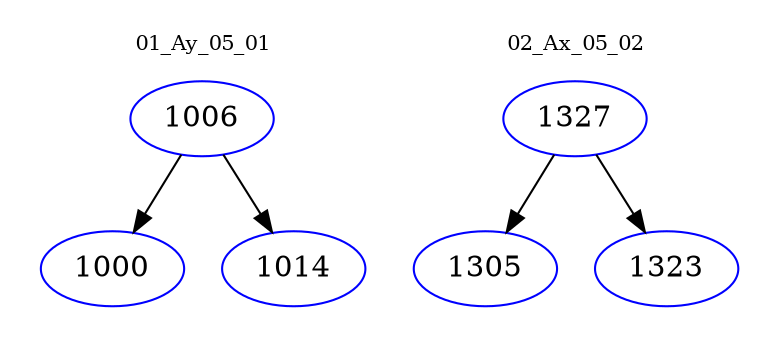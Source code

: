 digraph{
subgraph cluster_0 {
color = white
label = "01_Ay_05_01";
fontsize=10;
T0_1006 [label="1006", color="blue"]
T0_1006 -> T0_1000 [color="black"]
T0_1000 [label="1000", color="blue"]
T0_1006 -> T0_1014 [color="black"]
T0_1014 [label="1014", color="blue"]
}
subgraph cluster_1 {
color = white
label = "02_Ax_05_02";
fontsize=10;
T1_1327 [label="1327", color="blue"]
T1_1327 -> T1_1305 [color="black"]
T1_1305 [label="1305", color="blue"]
T1_1327 -> T1_1323 [color="black"]
T1_1323 [label="1323", color="blue"]
}
}
